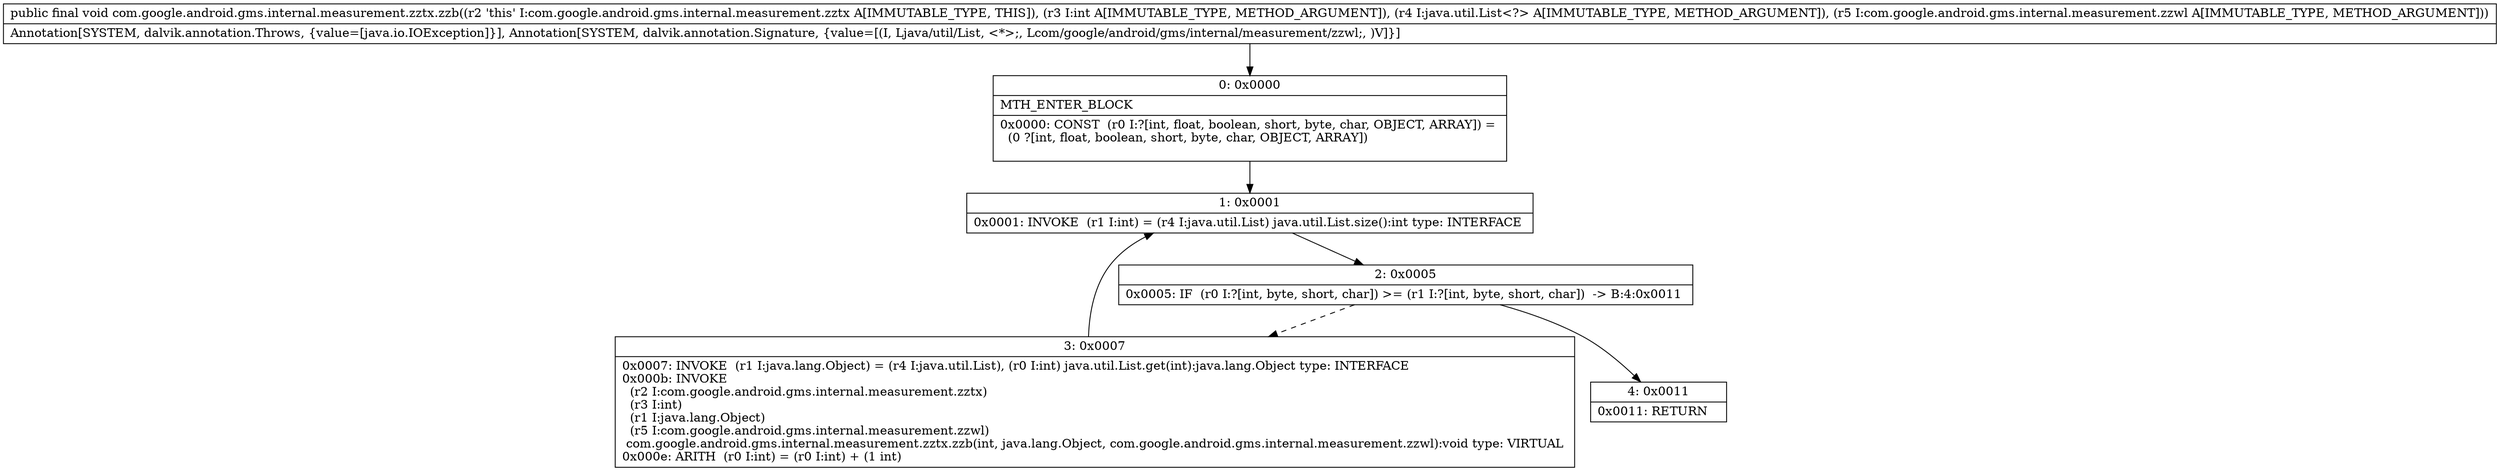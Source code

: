 digraph "CFG forcom.google.android.gms.internal.measurement.zztx.zzb(ILjava\/util\/List;Lcom\/google\/android\/gms\/internal\/measurement\/zzwl;)V" {
Node_0 [shape=record,label="{0\:\ 0x0000|MTH_ENTER_BLOCK\l|0x0000: CONST  (r0 I:?[int, float, boolean, short, byte, char, OBJECT, ARRAY]) = \l  (0 ?[int, float, boolean, short, byte, char, OBJECT, ARRAY])\l \l}"];
Node_1 [shape=record,label="{1\:\ 0x0001|0x0001: INVOKE  (r1 I:int) = (r4 I:java.util.List) java.util.List.size():int type: INTERFACE \l}"];
Node_2 [shape=record,label="{2\:\ 0x0005|0x0005: IF  (r0 I:?[int, byte, short, char]) \>= (r1 I:?[int, byte, short, char])  \-\> B:4:0x0011 \l}"];
Node_3 [shape=record,label="{3\:\ 0x0007|0x0007: INVOKE  (r1 I:java.lang.Object) = (r4 I:java.util.List), (r0 I:int) java.util.List.get(int):java.lang.Object type: INTERFACE \l0x000b: INVOKE  \l  (r2 I:com.google.android.gms.internal.measurement.zztx)\l  (r3 I:int)\l  (r1 I:java.lang.Object)\l  (r5 I:com.google.android.gms.internal.measurement.zzwl)\l com.google.android.gms.internal.measurement.zztx.zzb(int, java.lang.Object, com.google.android.gms.internal.measurement.zzwl):void type: VIRTUAL \l0x000e: ARITH  (r0 I:int) = (r0 I:int) + (1 int) \l}"];
Node_4 [shape=record,label="{4\:\ 0x0011|0x0011: RETURN   \l}"];
MethodNode[shape=record,label="{public final void com.google.android.gms.internal.measurement.zztx.zzb((r2 'this' I:com.google.android.gms.internal.measurement.zztx A[IMMUTABLE_TYPE, THIS]), (r3 I:int A[IMMUTABLE_TYPE, METHOD_ARGUMENT]), (r4 I:java.util.List\<?\> A[IMMUTABLE_TYPE, METHOD_ARGUMENT]), (r5 I:com.google.android.gms.internal.measurement.zzwl A[IMMUTABLE_TYPE, METHOD_ARGUMENT]))  | Annotation[SYSTEM, dalvik.annotation.Throws, \{value=[java.io.IOException]\}], Annotation[SYSTEM, dalvik.annotation.Signature, \{value=[(I, Ljava\/util\/List, \<*\>;, Lcom\/google\/android\/gms\/internal\/measurement\/zzwl;, )V]\}]\l}"];
MethodNode -> Node_0;
Node_0 -> Node_1;
Node_1 -> Node_2;
Node_2 -> Node_3[style=dashed];
Node_2 -> Node_4;
Node_3 -> Node_1;
}

